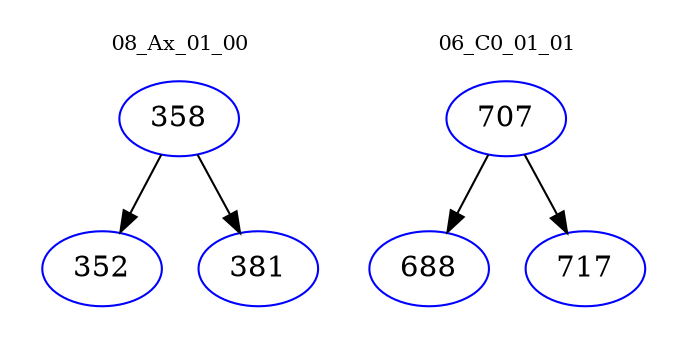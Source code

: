 digraph{
subgraph cluster_0 {
color = white
label = "08_Ax_01_00";
fontsize=10;
T0_358 [label="358", color="blue"]
T0_358 -> T0_352 [color="black"]
T0_352 [label="352", color="blue"]
T0_358 -> T0_381 [color="black"]
T0_381 [label="381", color="blue"]
}
subgraph cluster_1 {
color = white
label = "06_C0_01_01";
fontsize=10;
T1_707 [label="707", color="blue"]
T1_707 -> T1_688 [color="black"]
T1_688 [label="688", color="blue"]
T1_707 -> T1_717 [color="black"]
T1_717 [label="717", color="blue"]
}
}
